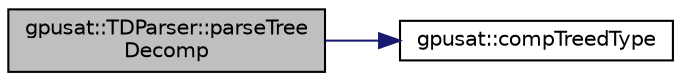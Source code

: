 digraph "gpusat::TDParser::parseTreeDecomp"
{
 // INTERACTIVE_SVG=YES
 // LATEX_PDF_SIZE
  edge [fontname="Helvetica",fontsize="10",labelfontname="Helvetica",labelfontsize="10"];
  node [fontname="Helvetica",fontsize="10",shape=record];
  rankdir="LR";
  Node1 [label="gpusat::TDParser::parseTree\lDecomp",height=0.2,width=0.4,color="black", fillcolor="grey75", style="filled", fontcolor="black",tooltip=" "];
  Node1 -> Node2 [color="midnightblue",fontsize="10",style="solid",fontname="Helvetica"];
  Node2 [label="gpusat::compTreedType",height=0.2,width=0.4,color="black", fillcolor="white", style="filled",URL="$namespacegpusat.html#a25859e1a162fb1712110b033239a3e06",tooltip=" "];
}
